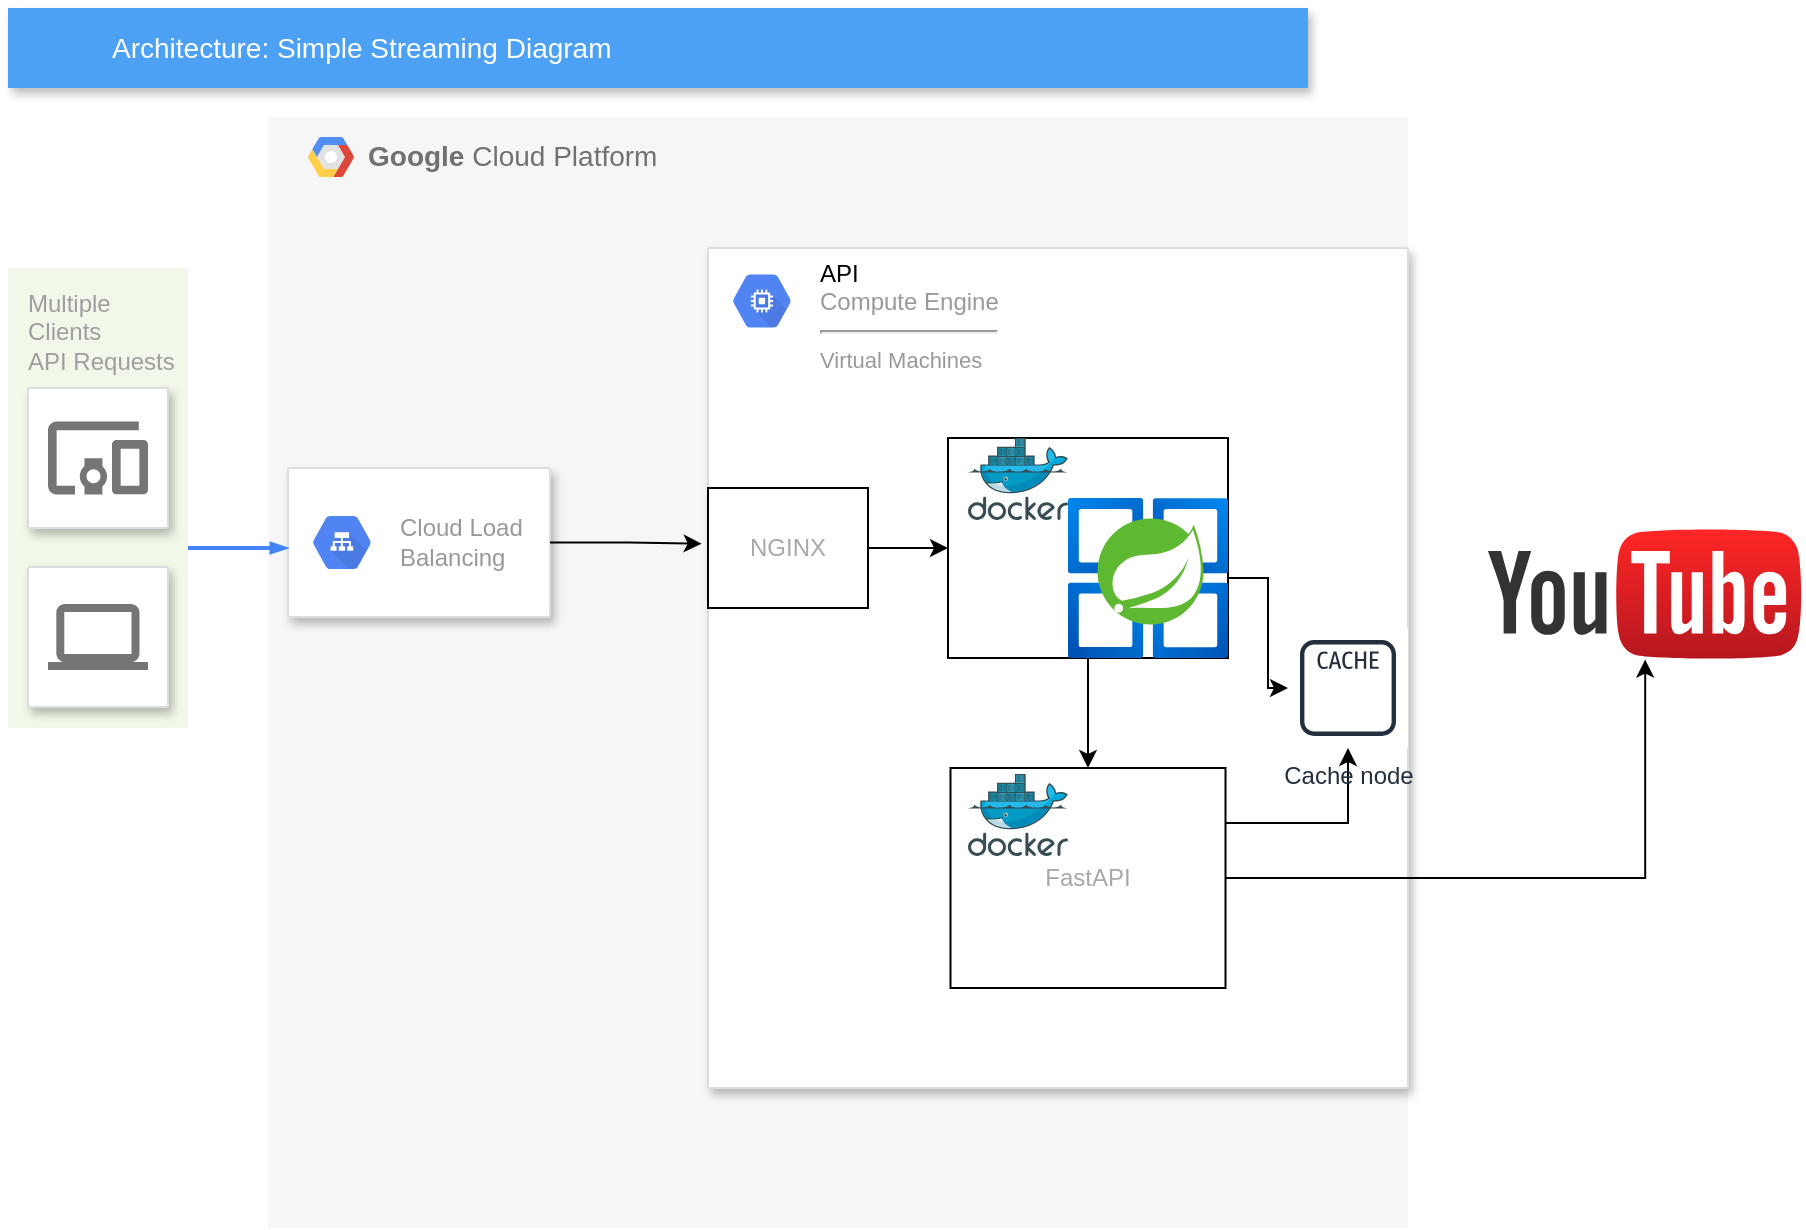 <mxfile version="21.6.6" type="github">
  <diagram id="f106602c-feb2-e66a-4537-3a34d633f6aa" name="Page-1">
    <mxGraphModel dx="954" dy="648" grid="1" gridSize="10" guides="1" tooltips="1" connect="1" arrows="1" fold="1" page="1" pageScale="1" pageWidth="1169" pageHeight="827" background="none" math="0" shadow="0">
      <root>
        <mxCell id="0" />
        <mxCell id="1" parent="0" />
        <mxCell id="14" value="&lt;b&gt;Google &lt;/b&gt;Cloud Platform" style="fillColor=#F6F6F6;strokeColor=none;shadow=0;gradientColor=none;fontSize=14;align=left;spacing=10;fontColor=#717171;9E9E9E;verticalAlign=top;spacingTop=-4;fontStyle=0;spacingLeft=40;html=1;" parent="1" vertex="1">
          <mxGeometry x="390" y="64.5" width="570" height="555.5" as="geometry" />
        </mxCell>
        <mxCell id="15" value="" style="shape=mxgraph.gcp2.google_cloud_platform;fillColor=#F6F6F6;strokeColor=none;shadow=0;gradientColor=none;" parent="14" vertex="1">
          <mxGeometry width="23" height="20" relative="1" as="geometry">
            <mxPoint x="20" y="10" as="offset" />
          </mxGeometry>
        </mxCell>
        <mxCell id="989" value="" style="strokeColor=#dddddd;fillColor=#ffffff;shadow=1;strokeWidth=1;rounded=1;absoluteArcSize=1;arcSize=2;fontSize=11;fontColor=#9E9E9E;align=center;html=1;" parent="14" vertex="1">
          <mxGeometry x="10" y="175.5" width="131" height="74.5" as="geometry" />
        </mxCell>
        <mxCell id="990" value="Cloud Load&#xa;Balancing" style="dashed=0;connectable=0;html=1;fillColor=#5184F3;strokeColor=none;shape=mxgraph.gcp2.hexIcon;prIcon=cloud_load_balancing;part=1;labelPosition=right;verticalLabelPosition=middle;align=left;verticalAlign=middle;spacingLeft=5;fontColor=#999999;fontSize=12;" parent="989" vertex="1">
          <mxGeometry y="0.5" width="44" height="39" relative="1" as="geometry">
            <mxPoint x="5" y="-19.5" as="offset" />
          </mxGeometry>
        </mxCell>
        <mxCell id="XF7Pkt1dxF7L_GEAWQAG-1002" style="edgeStyle=orthogonalEdgeStyle;rounded=0;orthogonalLoop=1;jettySize=auto;html=1;exitX=0.5;exitY=1;exitDx=0;exitDy=0;" edge="1" parent="14" source="989" target="989">
          <mxGeometry relative="1" as="geometry" />
        </mxCell>
        <mxCell id="993" value="" style="strokeColor=#dddddd;fillColor=#ffffff;shadow=1;strokeWidth=1;rounded=1;absoluteArcSize=1;arcSize=2;fontSize=11;fontColor=#9E9E9E;align=center;html=1;" parent="14" vertex="1">
          <mxGeometry x="220" y="65.5" width="350" height="420" as="geometry" />
        </mxCell>
        <mxCell id="XF7Pkt1dxF7L_GEAWQAG-1018" style="edgeStyle=orthogonalEdgeStyle;rounded=0;orthogonalLoop=1;jettySize=auto;html=1;entryX=0.5;entryY=0;entryDx=0;entryDy=0;" edge="1" parent="993" source="XF7Pkt1dxF7L_GEAWQAG-1016" target="XF7Pkt1dxF7L_GEAWQAG-1009">
          <mxGeometry relative="1" as="geometry" />
        </mxCell>
        <mxCell id="XF7Pkt1dxF7L_GEAWQAG-1016" value="" style="rounded=0;whiteSpace=wrap;html=1;fillColor=#FFFFFF;" vertex="1" parent="993">
          <mxGeometry x="120" y="95" width="140" height="110" as="geometry" />
        </mxCell>
        <mxCell id="994" value="&lt;font color=&quot;#000000&quot;&gt;API&lt;/font&gt;&lt;br&gt;Compute Engine&lt;hr&gt;&lt;font style=&quot;font-size: 11px&quot;&gt;Virtual Machines&lt;/font&gt;" style="dashed=0;connectable=0;html=1;fillColor=#5184F3;strokeColor=none;shape=mxgraph.gcp2.hexIcon;prIcon=compute_engine;part=1;labelPosition=right;verticalLabelPosition=middle;align=left;verticalAlign=top;spacingLeft=5;fontColor=#999999;fontSize=12;spacingTop=-8;" parent="993" vertex="1">
          <mxGeometry width="44" height="39" relative="1" as="geometry">
            <mxPoint x="5" y="7" as="offset" />
          </mxGeometry>
        </mxCell>
        <mxCell id="XF7Pkt1dxF7L_GEAWQAG-1027" style="edgeStyle=orthogonalEdgeStyle;rounded=0;orthogonalLoop=1;jettySize=auto;html=1;" edge="1" parent="993" source="XF7Pkt1dxF7L_GEAWQAG-1005" target="XF7Pkt1dxF7L_GEAWQAG-1026">
          <mxGeometry relative="1" as="geometry" />
        </mxCell>
        <mxCell id="XF7Pkt1dxF7L_GEAWQAG-1005" value="" style="image;aspect=fixed;html=1;points=[];align=center;fontSize=12;image=img/lib/azure2/compute/Azure_Spring_Cloud.svg;" vertex="1" parent="993">
          <mxGeometry x="180" y="125" width="80" height="80" as="geometry" />
        </mxCell>
        <mxCell id="XF7Pkt1dxF7L_GEAWQAG-1017" value="" style="edgeStyle=orthogonalEdgeStyle;rounded=0;orthogonalLoop=1;jettySize=auto;html=1;entryX=0;entryY=0.5;entryDx=0;entryDy=0;" edge="1" parent="993" source="XF7Pkt1dxF7L_GEAWQAG-1006" target="XF7Pkt1dxF7L_GEAWQAG-1016">
          <mxGeometry relative="1" as="geometry" />
        </mxCell>
        <mxCell id="XF7Pkt1dxF7L_GEAWQAG-1006" value="&lt;font&gt;NGINX&lt;/font&gt;" style="rounded=0;whiteSpace=wrap;html=1;fillColor=#FFFFFF;fontColor=#A8A8A8;" vertex="1" parent="993">
          <mxGeometry y="120" width="80" height="60" as="geometry" />
        </mxCell>
        <mxCell id="XF7Pkt1dxF7L_GEAWQAG-1029" style="edgeStyle=orthogonalEdgeStyle;rounded=0;orthogonalLoop=1;jettySize=auto;html=1;exitX=1;exitY=0.25;exitDx=0;exitDy=0;" edge="1" parent="993" source="XF7Pkt1dxF7L_GEAWQAG-1009" target="XF7Pkt1dxF7L_GEAWQAG-1026">
          <mxGeometry relative="1" as="geometry" />
        </mxCell>
        <mxCell id="XF7Pkt1dxF7L_GEAWQAG-1009" value="&lt;font&gt;FastAPI&lt;/font&gt;" style="rounded=0;whiteSpace=wrap;html=1;fillColor=#FFFFFF;fontColor=#A8A8A8;" vertex="1" parent="993">
          <mxGeometry x="121.25" y="260" width="137.5" height="110" as="geometry" />
        </mxCell>
        <mxCell id="XF7Pkt1dxF7L_GEAWQAG-1013" value="" style="image;sketch=0;aspect=fixed;html=1;points=[];align=center;fontSize=12;image=img/lib/mscae/Docker.svg;" vertex="1" parent="993">
          <mxGeometry x="130" y="95" width="50" height="41" as="geometry" />
        </mxCell>
        <mxCell id="XF7Pkt1dxF7L_GEAWQAG-1014" value="" style="image;sketch=0;aspect=fixed;html=1;points=[];align=center;fontSize=12;image=img/lib/mscae/Docker.svg;" vertex="1" parent="993">
          <mxGeometry x="130" y="263" width="50" height="41" as="geometry" />
        </mxCell>
        <mxCell id="XF7Pkt1dxF7L_GEAWQAG-1026" value="Cache node" style="sketch=0;outlineConnect=0;fontColor=#232F3E;gradientColor=none;strokeColor=#232F3E;fillColor=#ffffff;dashed=0;verticalLabelPosition=bottom;verticalAlign=top;align=center;html=1;fontSize=12;fontStyle=0;aspect=fixed;shape=mxgraph.aws4.resourceIcon;resIcon=mxgraph.aws4.cache_node;" vertex="1" parent="993">
          <mxGeometry x="290" y="190" width="60" height="60" as="geometry" />
        </mxCell>
        <mxCell id="XF7Pkt1dxF7L_GEAWQAG-1004" value="" style="edgeStyle=orthogonalEdgeStyle;rounded=0;orthogonalLoop=1;jettySize=auto;html=1;entryX=-0.009;entryY=0.352;entryDx=0;entryDy=0;entryPerimeter=0;" edge="1" parent="14" source="989" target="993">
          <mxGeometry relative="1" as="geometry" />
        </mxCell>
        <mxCell id="997" value="Multiple&lt;br&gt;Clients&lt;br&gt;API Requests&lt;br&gt;" style="rounded=1;absoluteArcSize=1;arcSize=2;html=1;strokeColor=none;gradientColor=none;shadow=0;dashed=0;fontSize=12;fontColor=#9E9E9E;align=left;verticalAlign=top;spacing=10;spacingTop=-4;fillColor=#F1F8E9;" parent="1" vertex="1">
          <mxGeometry x="260" y="140" width="90" height="230" as="geometry" />
        </mxCell>
        <mxCell id="818" value="Architecture: Simple Streaming Diagram" style="fillColor=#4DA1F5;strokeColor=none;shadow=1;gradientColor=none;fontSize=14;align=left;spacingLeft=50;fontColor=#ffffff;html=1;" parent="1" vertex="1">
          <mxGeometry x="260" y="10" width="650" height="40" as="geometry" />
        </mxCell>
        <mxCell id="985" value="" style="strokeColor=#dddddd;fillColor=#ffffff;shadow=1;strokeWidth=1;rounded=1;absoluteArcSize=1;arcSize=2;labelPosition=center;verticalLabelPosition=middle;align=center;verticalAlign=bottom;spacingLeft=0;fontColor=#999999;fontSize=12;whiteSpace=wrap;spacingBottom=2;html=1;" parent="1" vertex="1">
          <mxGeometry x="270" y="200" width="70" height="70" as="geometry" />
        </mxCell>
        <mxCell id="986" value="" style="dashed=0;connectable=0;html=1;fillColor=#757575;strokeColor=none;shape=mxgraph.gcp2.mobile_devices;part=1;" parent="985" vertex="1">
          <mxGeometry x="0.5" width="50" height="36.5" relative="1" as="geometry">
            <mxPoint x="-25" y="16.75" as="offset" />
          </mxGeometry>
        </mxCell>
        <mxCell id="998" style="edgeStyle=elbowEdgeStyle;rounded=0;elbow=vertical;html=1;labelBackgroundColor=none;startFill=1;startSize=4;endArrow=blockThin;endFill=1;endSize=4;jettySize=auto;orthogonalLoop=1;strokeColor=#4284F3;strokeWidth=2;fontSize=12;fontColor=#000000;align=left;dashed=0;" parent="1" source="997" target="989" edge="1">
          <mxGeometry relative="1" as="geometry">
            <Array as="points">
              <mxPoint x="370" y="280" />
            </Array>
          </mxGeometry>
        </mxCell>
        <mxCell id="987" value="" style="strokeColor=#dddddd;fillColor=#ffffff;shadow=1;strokeWidth=1;rounded=1;absoluteArcSize=1;arcSize=2;labelPosition=center;verticalLabelPosition=middle;align=center;verticalAlign=bottom;spacingLeft=0;fontColor=#999999;fontSize=12;whiteSpace=wrap;spacingBottom=2;html=1;" parent="1" vertex="1">
          <mxGeometry x="270" y="289.5" width="70" height="70" as="geometry" />
        </mxCell>
        <mxCell id="988" value="" style="dashed=0;connectable=0;html=1;fillColor=#757575;strokeColor=none;shape=mxgraph.gcp2.laptop;part=1;" parent="987" vertex="1">
          <mxGeometry x="0.5" width="50" height="33" relative="1" as="geometry">
            <mxPoint x="-25" y="18.5" as="offset" />
          </mxGeometry>
        </mxCell>
        <mxCell id="XF7Pkt1dxF7L_GEAWQAG-1012" value="" style="dashed=0;outlineConnect=0;html=1;align=center;labelPosition=center;verticalLabelPosition=bottom;verticalAlign=top;shape=mxgraph.weblogos.youtube;fillColor=#FF2626;gradientColor=#B5171F" vertex="1" parent="1">
          <mxGeometry x="1000" y="270" width="157.2" height="65.8" as="geometry" />
        </mxCell>
        <mxCell id="XF7Pkt1dxF7L_GEAWQAG-1020" value="" style="edgeStyle=orthogonalEdgeStyle;rounded=0;orthogonalLoop=1;jettySize=auto;html=1;" edge="1" parent="1" source="XF7Pkt1dxF7L_GEAWQAG-1009" target="XF7Pkt1dxF7L_GEAWQAG-1012">
          <mxGeometry relative="1" as="geometry">
            <mxPoint x="977.5" y="445" as="targetPoint" />
          </mxGeometry>
        </mxCell>
      </root>
    </mxGraphModel>
  </diagram>
</mxfile>
